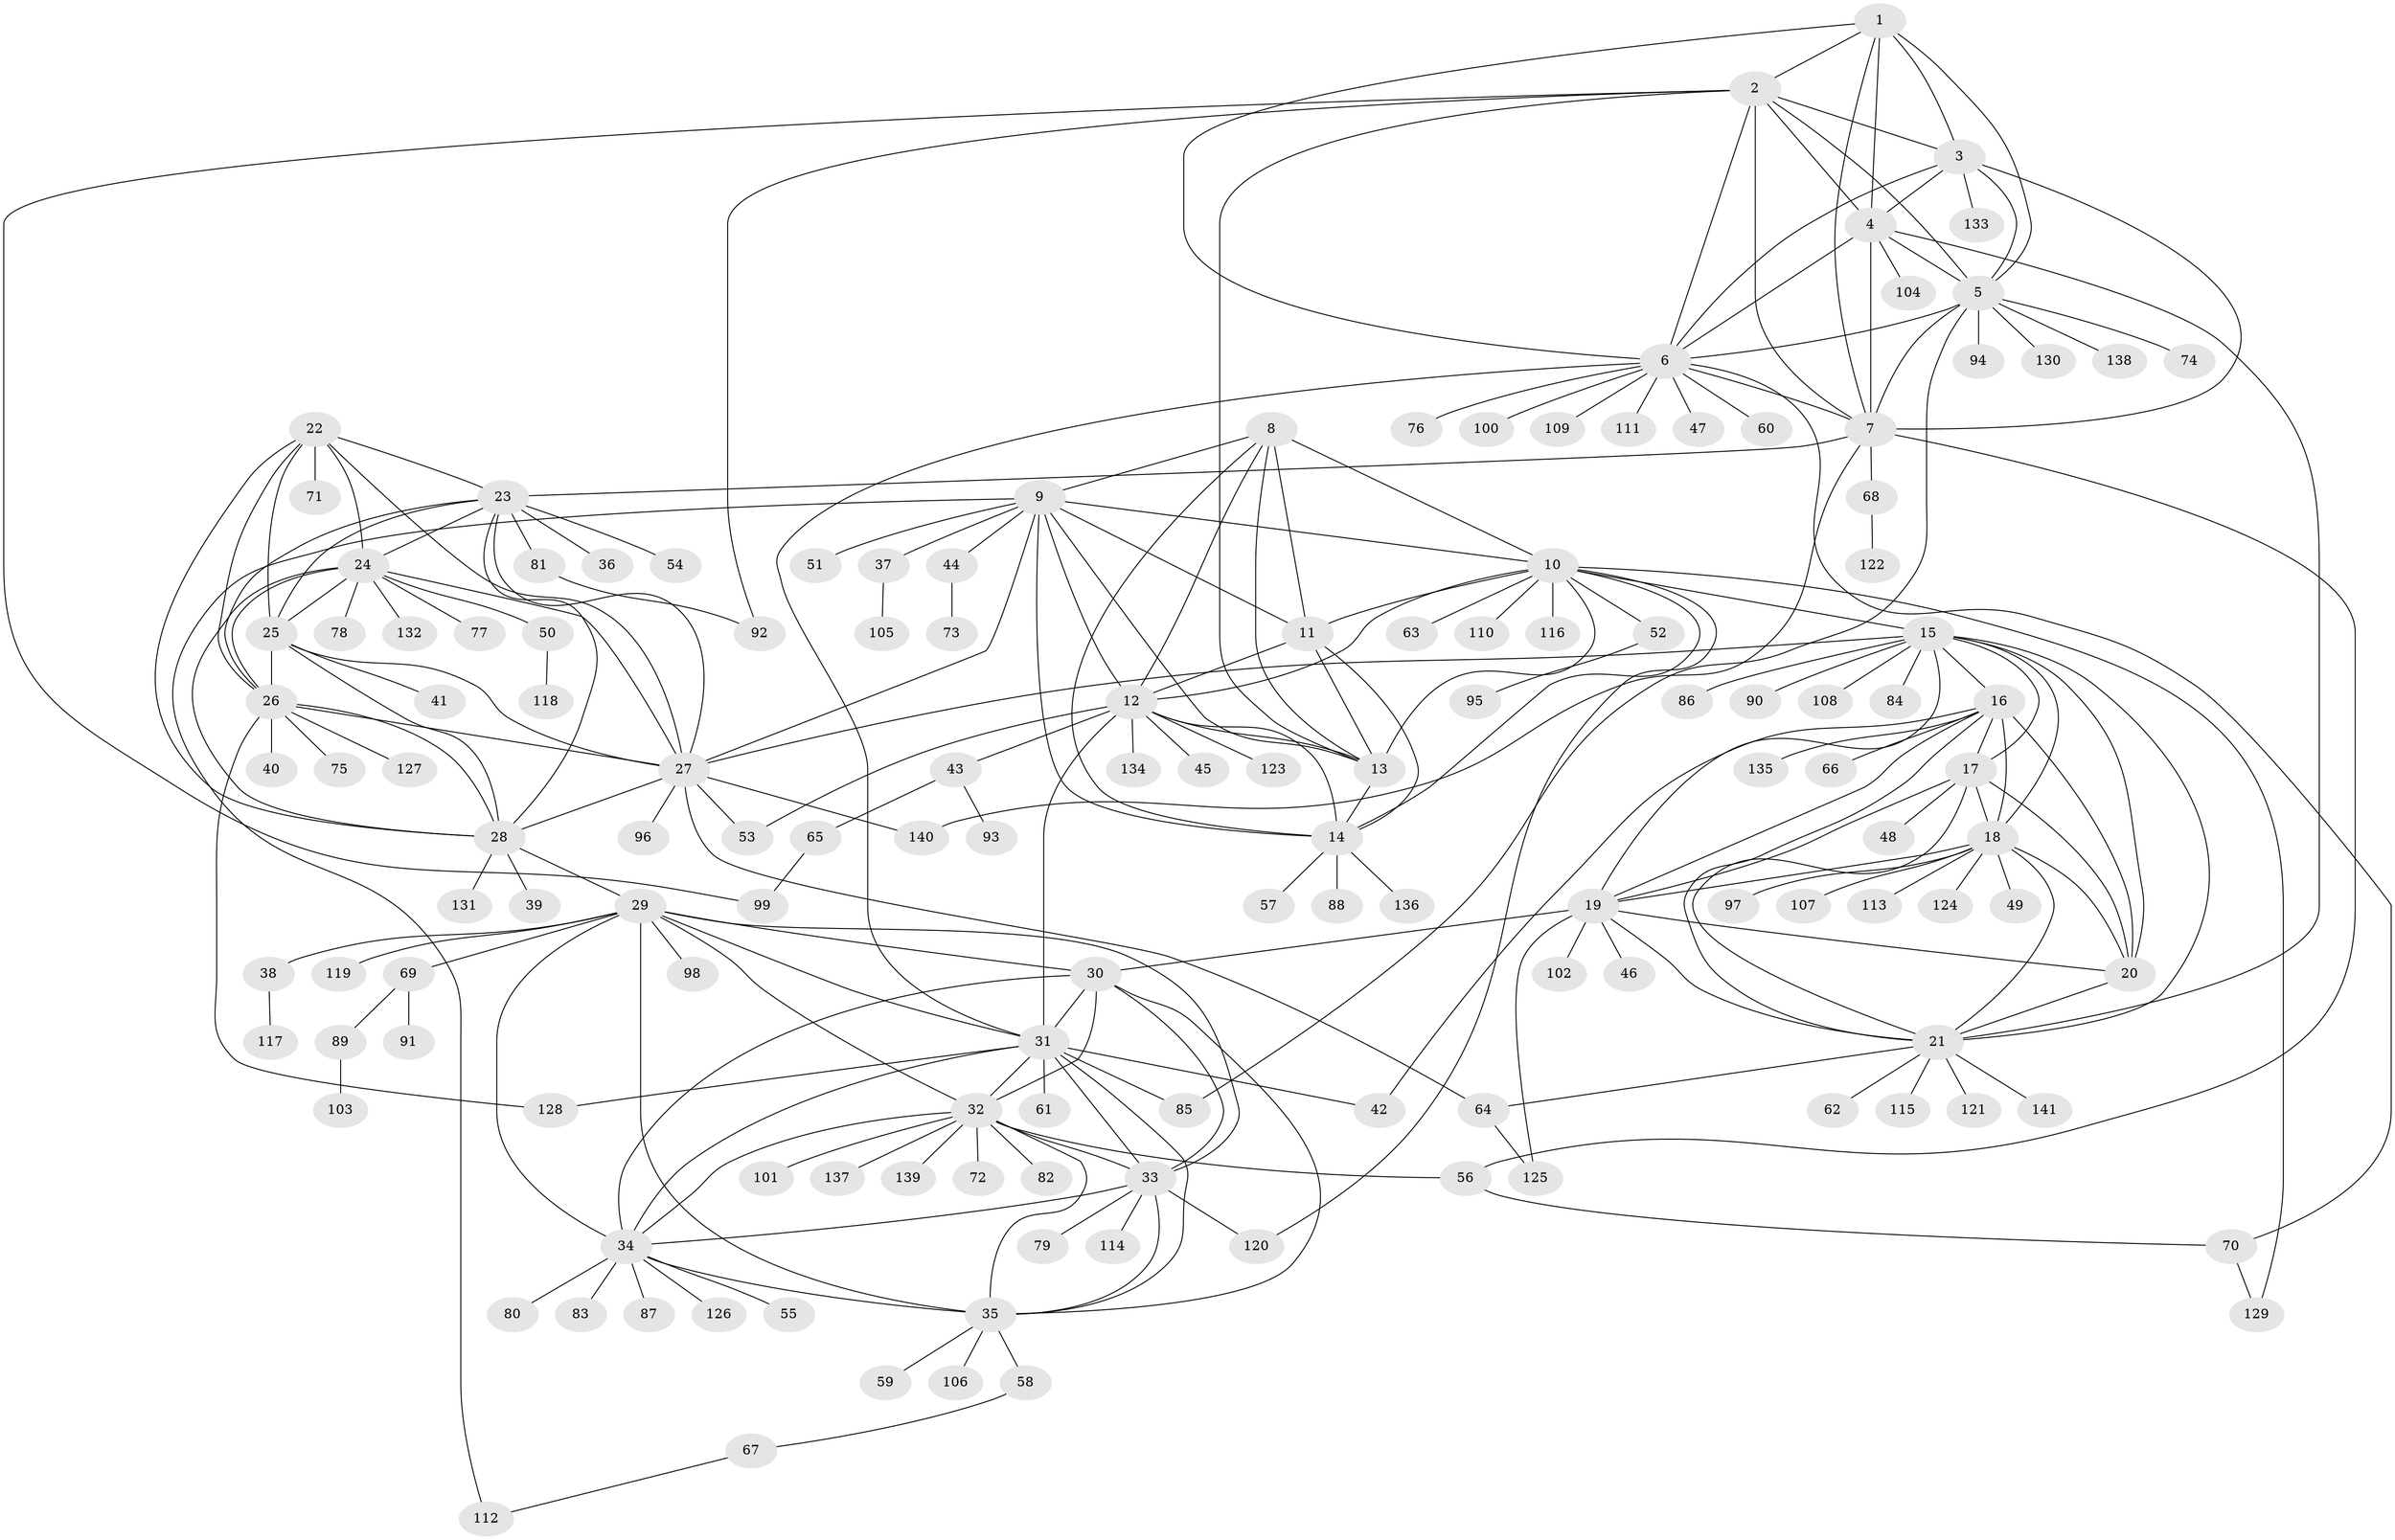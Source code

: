 // Generated by graph-tools (version 1.1) at 2025/26/03/09/25 03:26:39]
// undirected, 141 vertices, 235 edges
graph export_dot {
graph [start="1"]
  node [color=gray90,style=filled];
  1;
  2;
  3;
  4;
  5;
  6;
  7;
  8;
  9;
  10;
  11;
  12;
  13;
  14;
  15;
  16;
  17;
  18;
  19;
  20;
  21;
  22;
  23;
  24;
  25;
  26;
  27;
  28;
  29;
  30;
  31;
  32;
  33;
  34;
  35;
  36;
  37;
  38;
  39;
  40;
  41;
  42;
  43;
  44;
  45;
  46;
  47;
  48;
  49;
  50;
  51;
  52;
  53;
  54;
  55;
  56;
  57;
  58;
  59;
  60;
  61;
  62;
  63;
  64;
  65;
  66;
  67;
  68;
  69;
  70;
  71;
  72;
  73;
  74;
  75;
  76;
  77;
  78;
  79;
  80;
  81;
  82;
  83;
  84;
  85;
  86;
  87;
  88;
  89;
  90;
  91;
  92;
  93;
  94;
  95;
  96;
  97;
  98;
  99;
  100;
  101;
  102;
  103;
  104;
  105;
  106;
  107;
  108;
  109;
  110;
  111;
  112;
  113;
  114;
  115;
  116;
  117;
  118;
  119;
  120;
  121;
  122;
  123;
  124;
  125;
  126;
  127;
  128;
  129;
  130;
  131;
  132;
  133;
  134;
  135;
  136;
  137;
  138;
  139;
  140;
  141;
  1 -- 2;
  1 -- 3;
  1 -- 4;
  1 -- 5;
  1 -- 6;
  1 -- 7;
  2 -- 3;
  2 -- 4;
  2 -- 5;
  2 -- 6;
  2 -- 7;
  2 -- 13;
  2 -- 92;
  2 -- 99;
  3 -- 4;
  3 -- 5;
  3 -- 6;
  3 -- 7;
  3 -- 133;
  4 -- 5;
  4 -- 6;
  4 -- 7;
  4 -- 21;
  4 -- 104;
  5 -- 6;
  5 -- 7;
  5 -- 74;
  5 -- 85;
  5 -- 94;
  5 -- 130;
  5 -- 138;
  6 -- 7;
  6 -- 31;
  6 -- 47;
  6 -- 60;
  6 -- 70;
  6 -- 76;
  6 -- 100;
  6 -- 109;
  6 -- 111;
  7 -- 23;
  7 -- 56;
  7 -- 68;
  7 -- 140;
  8 -- 9;
  8 -- 10;
  8 -- 11;
  8 -- 12;
  8 -- 13;
  8 -- 14;
  9 -- 10;
  9 -- 11;
  9 -- 12;
  9 -- 13;
  9 -- 14;
  9 -- 27;
  9 -- 37;
  9 -- 44;
  9 -- 51;
  9 -- 112;
  10 -- 11;
  10 -- 12;
  10 -- 13;
  10 -- 14;
  10 -- 15;
  10 -- 52;
  10 -- 63;
  10 -- 110;
  10 -- 116;
  10 -- 120;
  10 -- 129;
  11 -- 12;
  11 -- 13;
  11 -- 14;
  12 -- 13;
  12 -- 14;
  12 -- 31;
  12 -- 43;
  12 -- 45;
  12 -- 53;
  12 -- 123;
  12 -- 134;
  13 -- 14;
  14 -- 57;
  14 -- 88;
  14 -- 136;
  15 -- 16;
  15 -- 17;
  15 -- 18;
  15 -- 19;
  15 -- 20;
  15 -- 21;
  15 -- 27;
  15 -- 84;
  15 -- 86;
  15 -- 90;
  15 -- 108;
  16 -- 17;
  16 -- 18;
  16 -- 19;
  16 -- 20;
  16 -- 21;
  16 -- 42;
  16 -- 66;
  16 -- 135;
  17 -- 18;
  17 -- 19;
  17 -- 20;
  17 -- 21;
  17 -- 48;
  18 -- 19;
  18 -- 20;
  18 -- 21;
  18 -- 49;
  18 -- 97;
  18 -- 107;
  18 -- 113;
  18 -- 124;
  19 -- 20;
  19 -- 21;
  19 -- 30;
  19 -- 46;
  19 -- 102;
  19 -- 125;
  20 -- 21;
  21 -- 62;
  21 -- 64;
  21 -- 115;
  21 -- 121;
  21 -- 141;
  22 -- 23;
  22 -- 24;
  22 -- 25;
  22 -- 26;
  22 -- 27;
  22 -- 28;
  22 -- 71;
  23 -- 24;
  23 -- 25;
  23 -- 26;
  23 -- 27;
  23 -- 28;
  23 -- 36;
  23 -- 54;
  23 -- 81;
  24 -- 25;
  24 -- 26;
  24 -- 27;
  24 -- 28;
  24 -- 50;
  24 -- 77;
  24 -- 78;
  24 -- 132;
  25 -- 26;
  25 -- 27;
  25 -- 28;
  25 -- 41;
  26 -- 27;
  26 -- 28;
  26 -- 40;
  26 -- 75;
  26 -- 127;
  26 -- 128;
  27 -- 28;
  27 -- 53;
  27 -- 64;
  27 -- 96;
  27 -- 140;
  28 -- 29;
  28 -- 39;
  28 -- 131;
  29 -- 30;
  29 -- 31;
  29 -- 32;
  29 -- 33;
  29 -- 34;
  29 -- 35;
  29 -- 38;
  29 -- 69;
  29 -- 98;
  29 -- 119;
  30 -- 31;
  30 -- 32;
  30 -- 33;
  30 -- 34;
  30 -- 35;
  31 -- 32;
  31 -- 33;
  31 -- 34;
  31 -- 35;
  31 -- 42;
  31 -- 61;
  31 -- 85;
  31 -- 128;
  32 -- 33;
  32 -- 34;
  32 -- 35;
  32 -- 56;
  32 -- 72;
  32 -- 82;
  32 -- 101;
  32 -- 137;
  32 -- 139;
  33 -- 34;
  33 -- 35;
  33 -- 79;
  33 -- 114;
  33 -- 120;
  34 -- 35;
  34 -- 55;
  34 -- 80;
  34 -- 83;
  34 -- 87;
  34 -- 126;
  35 -- 58;
  35 -- 59;
  35 -- 106;
  37 -- 105;
  38 -- 117;
  43 -- 65;
  43 -- 93;
  44 -- 73;
  50 -- 118;
  52 -- 95;
  56 -- 70;
  58 -- 67;
  64 -- 125;
  65 -- 99;
  67 -- 112;
  68 -- 122;
  69 -- 89;
  69 -- 91;
  70 -- 129;
  81 -- 92;
  89 -- 103;
}
